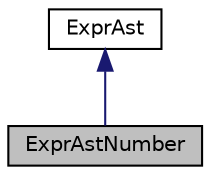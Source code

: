 digraph "ExprAstNumber"
{
 // INTERACTIVE_SVG=YES
 // LATEX_PDF_SIZE
  edge [fontname="Helvetica",fontsize="10",labelfontname="Helvetica",labelfontsize="10"];
  node [fontname="Helvetica",fontsize="10",shape=record];
  Node1 [label="ExprAstNumber",height=0.2,width=0.4,color="black", fillcolor="grey75", style="filled", fontcolor="black",tooltip="Class representing a number in the AST"];
  Node2 -> Node1 [dir="back",color="midnightblue",fontsize="10",style="solid",fontname="Helvetica"];
  Node2 [label="ExprAst",height=0.2,width=0.4,color="black", fillcolor="white", style="filled",URL="$dc/dfa/class_expr_ast.html",tooltip="Base class for all nodes in the abstract syntax tree of an expression."];
}

